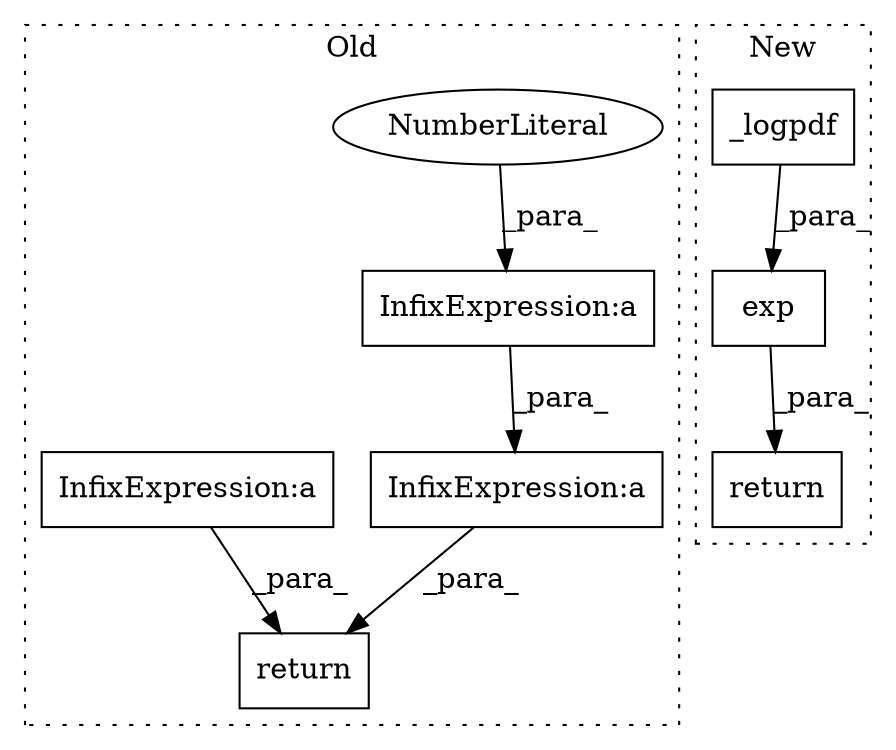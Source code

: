 digraph G {
subgraph cluster0 {
1 [label="return" a="41" s="25078" l="7" shape="box"];
3 [label="InfixExpression:a" a="27" s="25101" l="3" shape="box"];
4 [label="InfixExpression:a" a="27" s="25127" l="3" shape="box"];
7 [label="NumberLiteral" a="34" s="25100" l="1" shape="ellipse"];
8 [label="InfixExpression:a" a="27" s="25144" l="3" shape="box"];
label = "Old";
style="dotted";
}
subgraph cluster1 {
2 [label="_logpdf" a="32" s="25058,25071" l="8,1" shape="box"];
5 [label="exp" a="32" s="25049,25072" l="4,1" shape="box"];
6 [label="return" a="41" s="25042" l="7" shape="box"];
label = "New";
style="dotted";
}
2 -> 5 [label="_para_"];
3 -> 4 [label="_para_"];
4 -> 1 [label="_para_"];
5 -> 6 [label="_para_"];
7 -> 3 [label="_para_"];
8 -> 1 [label="_para_"];
}